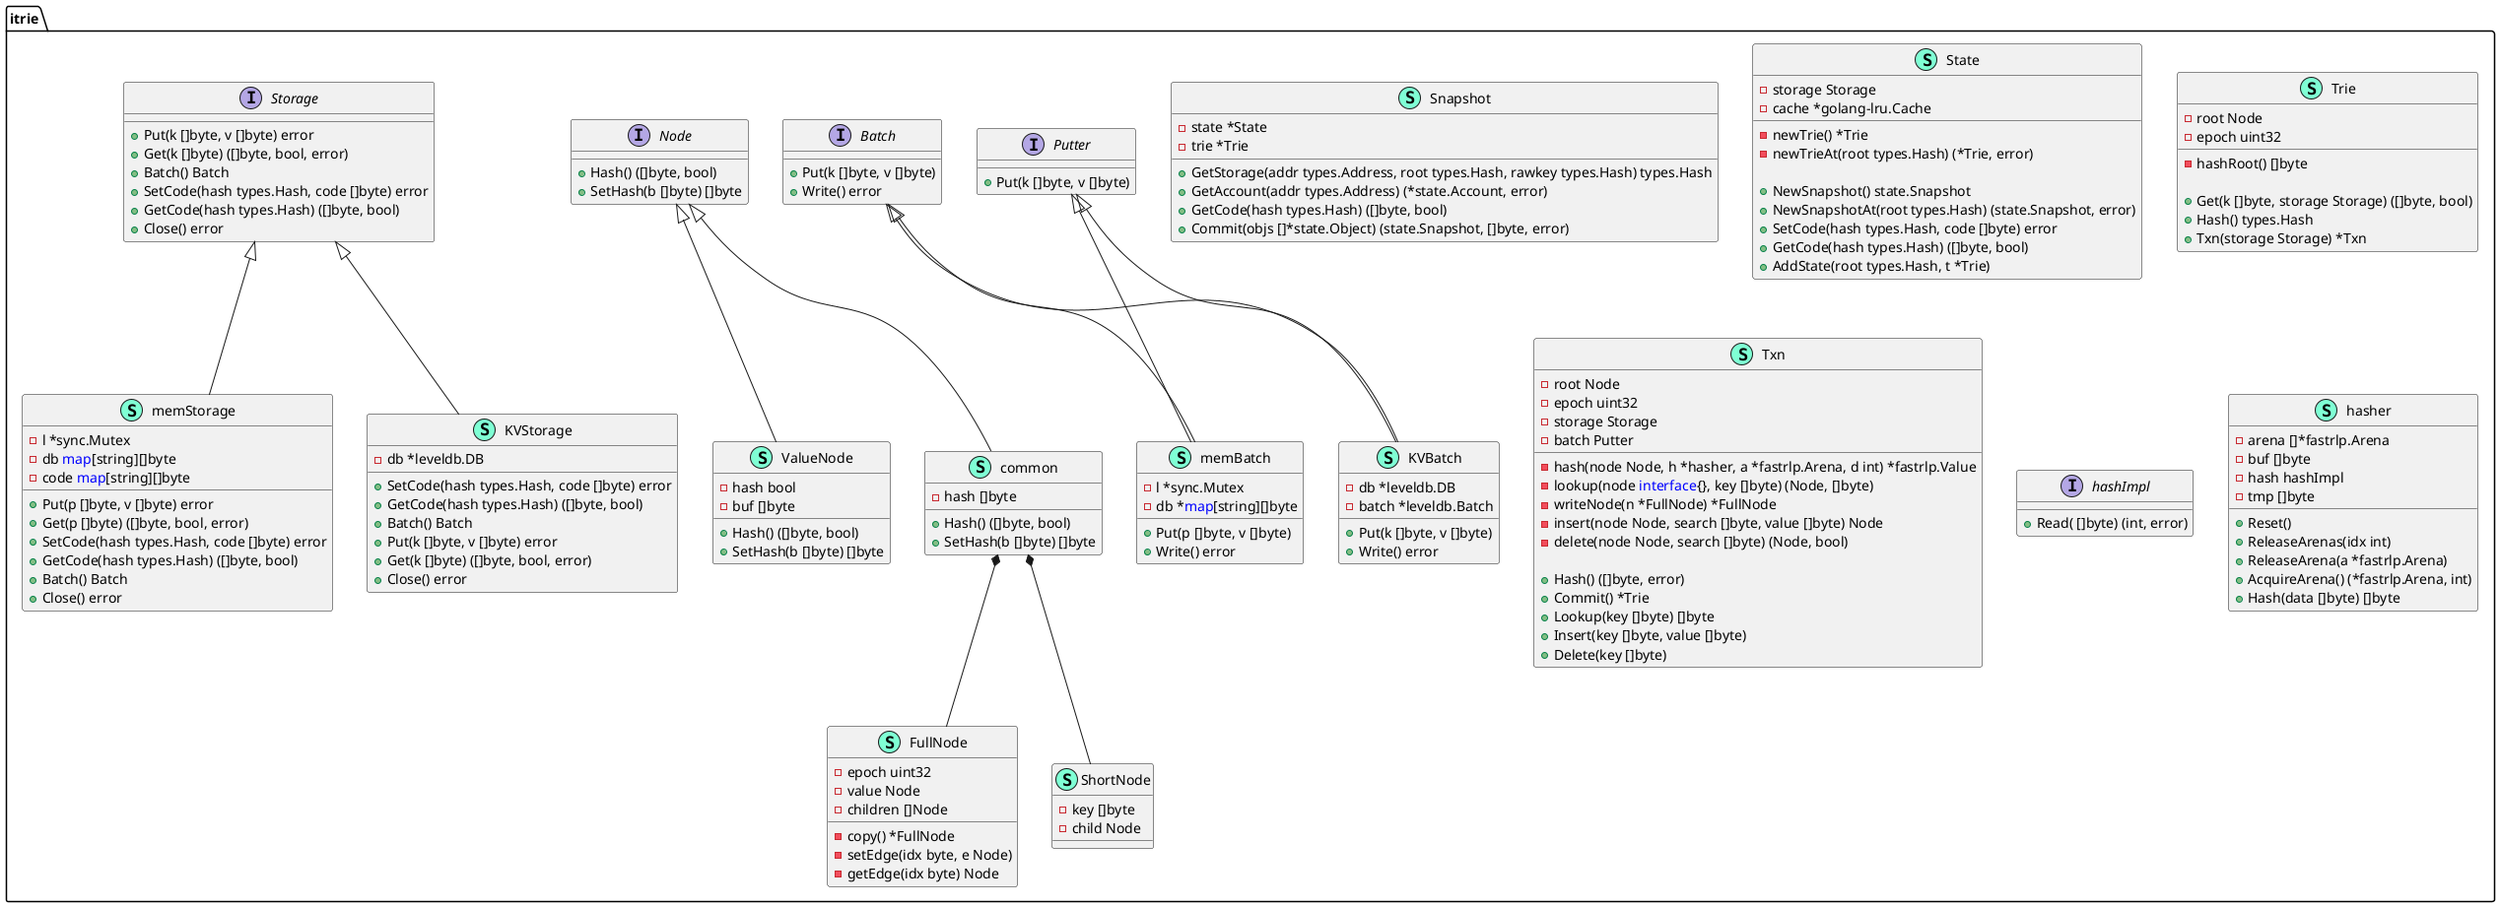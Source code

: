 @startuml
namespace itrie {
    interface Batch  {
        + Put(k []byte, v []byte) 
        + Write() error

    }
    class FullNode << (S,Aquamarine) >> {
        - epoch uint32
        - value Node
        - children []Node

        - copy() *FullNode
        - setEdge(idx byte, e Node) 
        - getEdge(idx byte) Node

    }
    class KVBatch << (S,Aquamarine) >> {
        - db *leveldb.DB
        - batch *leveldb.Batch

        + Put(k []byte, v []byte) 
        + Write() error

    }
    class KVStorage << (S,Aquamarine) >> {
        - db *leveldb.DB

        + SetCode(hash types.Hash, code []byte) error
        + GetCode(hash types.Hash) ([]byte, bool)
        + Batch() Batch
        + Put(k []byte, v []byte) error
        + Get(k []byte) ([]byte, bool, error)
        + Close() error

    }
    interface Node  {
        + Hash() ([]byte, bool)
        + SetHash(b []byte) []byte

    }
    interface Putter  {
        + Put(k []byte, v []byte) 

    }
    class ShortNode << (S,Aquamarine) >> {
        - key []byte
        - child Node

    }
    class Snapshot << (S,Aquamarine) >> {
        - state *State
        - trie *Trie

        + GetStorage(addr types.Address, root types.Hash, rawkey types.Hash) types.Hash
        + GetAccount(addr types.Address) (*state.Account, error)
        + GetCode(hash types.Hash) ([]byte, bool)
        + Commit(objs []*state.Object) (state.Snapshot, []byte, error)

    }
    class State << (S,Aquamarine) >> {
        - storage Storage
        - cache *golang-lru.Cache

        - newTrie() *Trie
        - newTrieAt(root types.Hash) (*Trie, error)

        + NewSnapshot() state.Snapshot
        + NewSnapshotAt(root types.Hash) (state.Snapshot, error)
        + SetCode(hash types.Hash, code []byte) error
        + GetCode(hash types.Hash) ([]byte, bool)
        + AddState(root types.Hash, t *Trie) 

    }
    interface Storage  {
        + Put(k []byte, v []byte) error
        + Get(k []byte) ([]byte, bool, error)
        + Batch() Batch
        + SetCode(hash types.Hash, code []byte) error
        + GetCode(hash types.Hash) ([]byte, bool)
        + Close() error

    }
    class Trie << (S,Aquamarine) >> {
        - root Node
        - epoch uint32

        - hashRoot() []byte

        + Get(k []byte, storage Storage) ([]byte, bool)
        + Hash() types.Hash
        + Txn(storage Storage) *Txn

    }
    class Txn << (S,Aquamarine) >> {
        - root Node
        - epoch uint32
        - storage Storage
        - batch Putter

        - hash(node Node, h *hasher, a *fastrlp.Arena, d int) *fastrlp.Value
        - lookup(node <font color=blue>interface</font>{}, key []byte) (Node, []byte)
        - writeNode(n *FullNode) *FullNode
        - insert(node Node, search []byte, value []byte) Node
        - delete(node Node, search []byte) (Node, bool)

        + Hash() ([]byte, error)
        + Commit() *Trie
        + Lookup(key []byte) []byte
        + Insert(key []byte, value []byte) 
        + Delete(key []byte) 

    }
    class ValueNode << (S,Aquamarine) >> {
        - hash bool
        - buf []byte

        + Hash() ([]byte, bool)
        + SetHash(b []byte) []byte

    }
    class common << (S,Aquamarine) >> {
        - hash []byte

        + Hash() ([]byte, bool)
        + SetHash(b []byte) []byte

    }
    interface hashImpl  {
        + Read( []byte) (int, error)

    }
    class hasher << (S,Aquamarine) >> {
        - arena []*fastrlp.Arena
        - buf []byte
        - hash hashImpl
        - tmp []byte

        + Reset() 
        + ReleaseArenas(idx int) 
        + ReleaseArena(a *fastrlp.Arena) 
        + AcquireArena() (*fastrlp.Arena, int)
        + Hash(data []byte) []byte

    }
    class memBatch << (S,Aquamarine) >> {
        - l *sync.Mutex
        - db *<font color=blue>map</font>[string][]byte

        + Put(p []byte, v []byte) 
        + Write() error

    }
    class memStorage << (S,Aquamarine) >> {
        - l *sync.Mutex
        - db <font color=blue>map</font>[string][]byte
        - code <font color=blue>map</font>[string][]byte

        + Put(p []byte, v []byte) error
        + Get(p []byte) ([]byte, bool, error)
        + SetCode(hash types.Hash, code []byte) error
        + GetCode(hash types.Hash) ([]byte, bool)
        + Batch() Batch
        + Close() error

    }
}
"itrie.common" *-- "itrie.FullNode"
"itrie.common" *-- "itrie.ShortNode"

"itrie.Batch" <|-- "itrie.KVBatch"
"itrie.Putter" <|-- "itrie.KVBatch"
"itrie.Storage" <|-- "itrie.KVStorage"
"itrie.Node" <|-- "itrie.ValueNode"
"itrie.Node" <|-- "itrie.common"
"itrie.Batch" <|-- "itrie.memBatch"
"itrie.Putter" <|-- "itrie.memBatch"
"itrie.Storage" <|-- "itrie.memStorage"

@enduml
